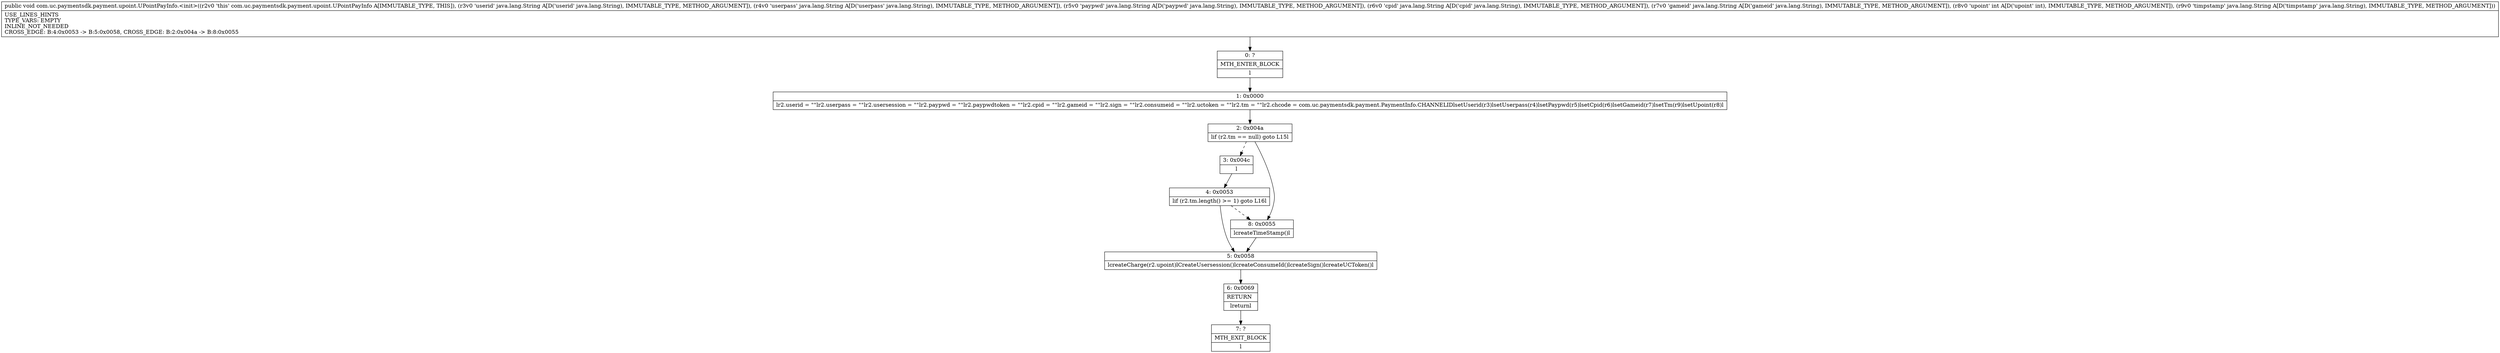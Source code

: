 digraph "CFG forcom.uc.paymentsdk.payment.upoint.UPointPayInfo.\<init\>(Ljava\/lang\/String;Ljava\/lang\/String;Ljava\/lang\/String;Ljava\/lang\/String;Ljava\/lang\/String;ILjava\/lang\/String;)V" {
Node_0 [shape=record,label="{0\:\ ?|MTH_ENTER_BLOCK\l|l}"];
Node_1 [shape=record,label="{1\:\ 0x0000|lr2.userid = \"\"lr2.userpass = \"\"lr2.usersession = \"\"lr2.paypwd = \"\"lr2.paypwdtoken = \"\"lr2.cpid = \"\"lr2.gameid = \"\"lr2.sign = \"\"lr2.consumeid = \"\"lr2.uctoken = \"\"lr2.tm = \"\"lr2.chcode = com.uc.paymentsdk.payment.PaymentInfo.CHANNELIDlsetUserid(r3)lsetUserpass(r4)lsetPaypwd(r5)lsetCpid(r6)lsetGameid(r7)lsetTm(r9)lsetUpoint(r8)l}"];
Node_2 [shape=record,label="{2\:\ 0x004a|lif (r2.tm == null) goto L15l}"];
Node_3 [shape=record,label="{3\:\ 0x004c|l}"];
Node_4 [shape=record,label="{4\:\ 0x0053|lif (r2.tm.length() \>= 1) goto L16l}"];
Node_5 [shape=record,label="{5\:\ 0x0058|lcreateCharge(r2.upoint)lCreateUsersession()lcreateConsumeId()lcreateSign()lcreateUCToken()l}"];
Node_6 [shape=record,label="{6\:\ 0x0069|RETURN\l|lreturnl}"];
Node_7 [shape=record,label="{7\:\ ?|MTH_EXIT_BLOCK\l|l}"];
Node_8 [shape=record,label="{8\:\ 0x0055|lcreateTimeStamp()l}"];
MethodNode[shape=record,label="{public void com.uc.paymentsdk.payment.upoint.UPointPayInfo.\<init\>((r2v0 'this' com.uc.paymentsdk.payment.upoint.UPointPayInfo A[IMMUTABLE_TYPE, THIS]), (r3v0 'userid' java.lang.String A[D('userid' java.lang.String), IMMUTABLE_TYPE, METHOD_ARGUMENT]), (r4v0 'userpass' java.lang.String A[D('userpass' java.lang.String), IMMUTABLE_TYPE, METHOD_ARGUMENT]), (r5v0 'paypwd' java.lang.String A[D('paypwd' java.lang.String), IMMUTABLE_TYPE, METHOD_ARGUMENT]), (r6v0 'cpid' java.lang.String A[D('cpid' java.lang.String), IMMUTABLE_TYPE, METHOD_ARGUMENT]), (r7v0 'gameid' java.lang.String A[D('gameid' java.lang.String), IMMUTABLE_TYPE, METHOD_ARGUMENT]), (r8v0 'upoint' int A[D('upoint' int), IMMUTABLE_TYPE, METHOD_ARGUMENT]), (r9v0 'timpstamp' java.lang.String A[D('timpstamp' java.lang.String), IMMUTABLE_TYPE, METHOD_ARGUMENT]))  | USE_LINES_HINTS\lTYPE_VARS: EMPTY\lINLINE_NOT_NEEDED\lCROSS_EDGE: B:4:0x0053 \-\> B:5:0x0058, CROSS_EDGE: B:2:0x004a \-\> B:8:0x0055\l}"];
MethodNode -> Node_0;
Node_0 -> Node_1;
Node_1 -> Node_2;
Node_2 -> Node_3[style=dashed];
Node_2 -> Node_8;
Node_3 -> Node_4;
Node_4 -> Node_8[style=dashed];
Node_4 -> Node_5;
Node_5 -> Node_6;
Node_6 -> Node_7;
Node_8 -> Node_5;
}


